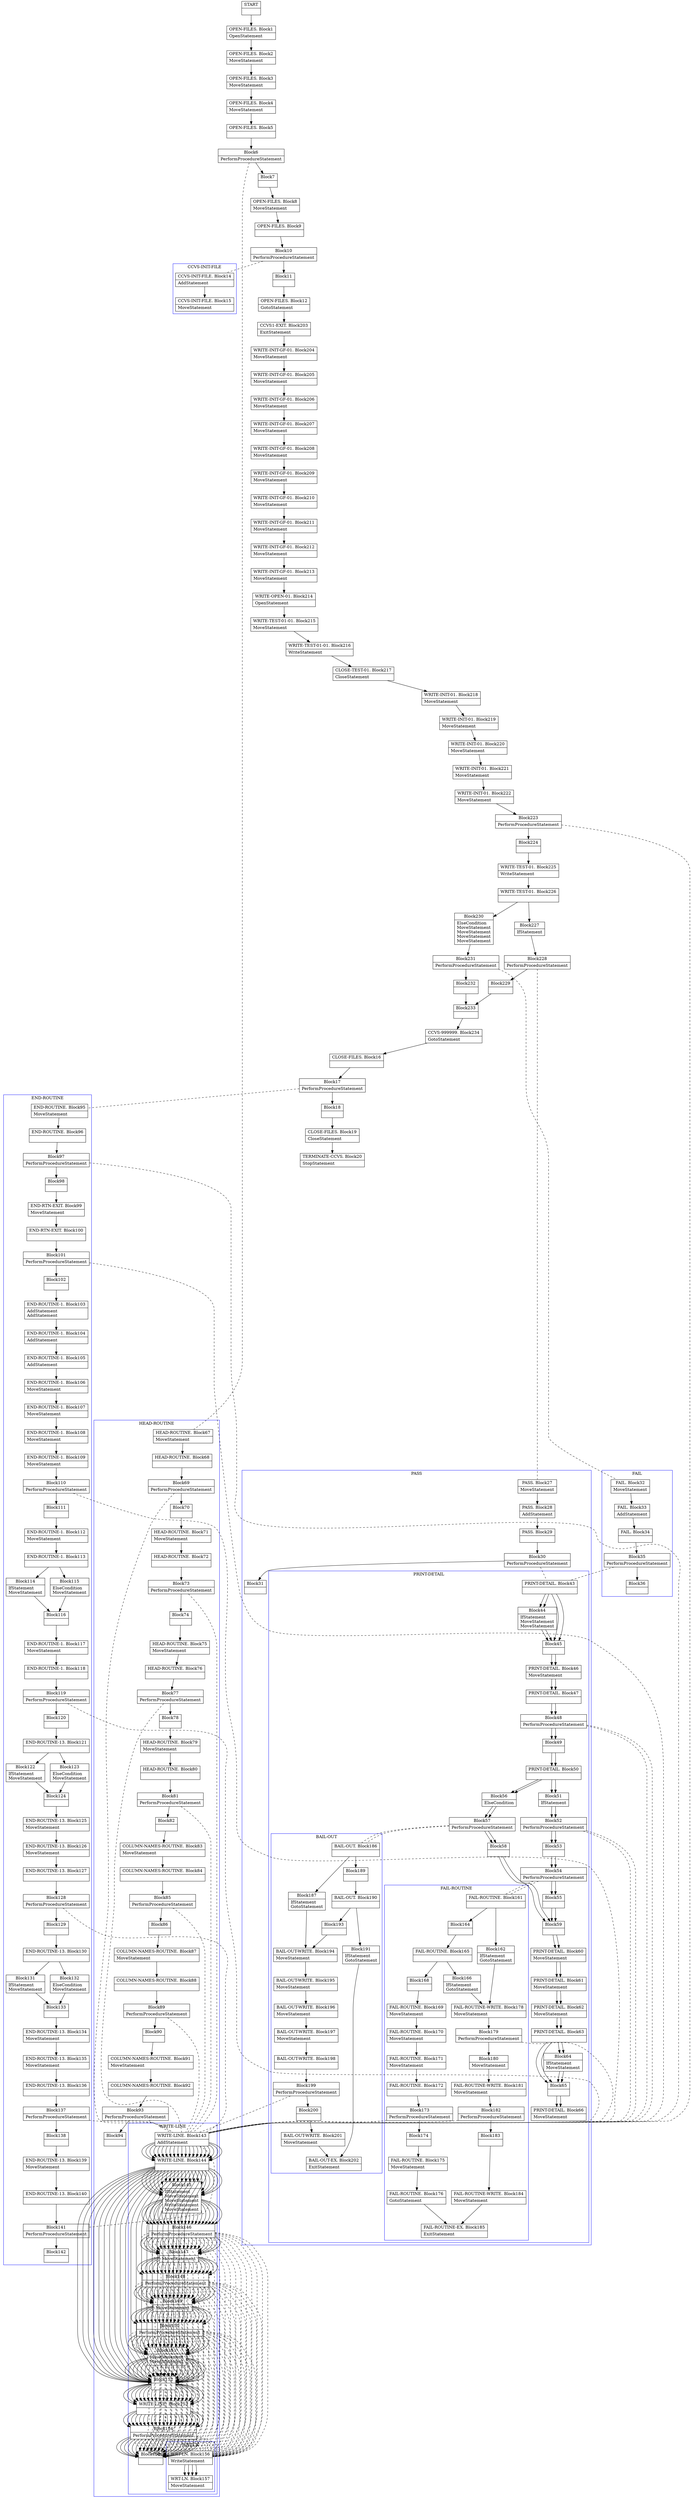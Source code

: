 digraph Cfg {
compound=true;
node [
shape = "record"
]

edge [
arrowtail = "empty"
]
Block0 [
label = "{START|}"
]
Block1 [
label = "{OPEN-FILES. Block1|OpenStatement\l}"
]
Block2 [
label = "{OPEN-FILES. Block2|MoveStatement\l}"
]
Block3 [
label = "{OPEN-FILES. Block3|MoveStatement\l}"
]
Block4 [
label = "{OPEN-FILES. Block4|MoveStatement\l}"
]
Block5 [
label = "{OPEN-FILES. Block5|}"
]
Block6 [
label = "{Block6|PerformProcedureStatement\l}"
]
subgraph cluster_1{
color = blue;
label = "HEAD-ROUTINE";
Block67 [
label = "{HEAD-ROUTINE. Block67|MoveStatement\l}"
]
Block68 [
label = "{HEAD-ROUTINE. Block68|}"
]
Block69 [
label = "{Block69|PerformProcedureStatement\l}"
]
subgraph cluster_12{
color = blue;
label = "WRITE-LINE";
Block143 [
label = "{WRITE-LINE. Block143|AddStatement\l}"
]
Block144 [
label = "{WRITE-LINE. Block144|}"
]
Block145 [
label = "{Block145|IfStatement\lMoveStatement\lMoveStatement\lWriteStatement\lMoveStatement\l}"
]
Block146 [
label = "{Block146|PerformProcedureStatement\l}"
]
subgraph cluster_26{
color = blue;
label = "WRT-LN";
Block156 [
label = "{WRT-LN. Block156|WriteStatement\l}"
]
Block157 [
label = "{WRT-LN. Block157|MoveStatement\l}"
]
Block156 -> Block157

}
Block146 -> Block156 [style=dashed, arrowhead=none]

Block147 [
label = "{Block147|MoveStatement\l}"
]
Block148 [
label = "{Block148|PerformProcedureStatement\l}"
]
subgraph cluster_27{
color = blue;
label = "WRT-LN";
Block156 [
label = "{WRT-LN. Block156|WriteStatement\l}"
]
Block157 [
label = "{WRT-LN. Block157|MoveStatement\l}"
]
Block156 -> Block157

}
Block148 -> Block156 [style=dashed, arrowhead=none]

Block149 [
label = "{Block149|MoveStatement\l}"
]
Block150 [
label = "{Block150|PerformProcedureStatement\l}"
]
subgraph cluster_28{
color = blue;
label = "WRT-LN";
Block156 [
label = "{WRT-LN. Block156|WriteStatement\l}"
]
Block157 [
label = "{WRT-LN. Block157|MoveStatement\l}"
]
Block156 -> Block157

}
Block150 -> Block156 [style=dashed, arrowhead=none]

Block151 [
label = "{Block151|MoveStatement\lMoveStatement\l}"
]
Block152 [
label = "{Block152|}"
]
Block153 [
label = "{WRITE-LINE. Block153|}"
]
Block154 [
label = "{Block154|PerformProcedureStatement\l}"
]
subgraph cluster_29{
color = blue;
label = "WRT-LN";
Block156 [
label = "{WRT-LN. Block156|WriteStatement\l}"
]
Block157 [
label = "{WRT-LN. Block157|MoveStatement\l}"
]
Block156 -> Block157

}
Block154 -> Block156 [style=dashed, arrowhead=none]

Block155 [
label = "{Block155|}"
]
Block143 -> Block144
Block144 -> Block145
Block144 -> Block152
Block145 -> Block146
Block146 -> Block147
Block147 -> Block148
Block148 -> Block149
Block149 -> Block150
Block150 -> Block151
Block151 -> Block152
Block152 -> Block153
Block153 -> Block154
Block154 -> Block155

}
Block69 -> Block143 [style=dashed, arrowhead=none]

Block70 [
label = "{Block70|}"
]
Block71 [
label = "{HEAD-ROUTINE. Block71|MoveStatement\l}"
]
Block72 [
label = "{HEAD-ROUTINE. Block72|}"
]
Block73 [
label = "{Block73|PerformProcedureStatement\l}"
]
subgraph cluster_13{
color = blue;
label = "WRITE-LINE";
Block143 [
label = "{WRITE-LINE. Block143|AddStatement\l}"
]
Block144 [
label = "{WRITE-LINE. Block144|}"
]
Block145 [
label = "{Block145|IfStatement\lMoveStatement\lMoveStatement\lWriteStatement\lMoveStatement\l}"
]
Block146 [
label = "{Block146|PerformProcedureStatement\l}"
]
Block146 -> Block156 [style=dashed, arrowhead=none]

Block147 [
label = "{Block147|MoveStatement\l}"
]
Block148 [
label = "{Block148|PerformProcedureStatement\l}"
]
Block148 -> Block156 [style=dashed, arrowhead=none]

Block149 [
label = "{Block149|MoveStatement\l}"
]
Block150 [
label = "{Block150|PerformProcedureStatement\l}"
]
Block150 -> Block156 [style=dashed, arrowhead=none]

Block151 [
label = "{Block151|MoveStatement\lMoveStatement\l}"
]
Block152 [
label = "{Block152|}"
]
Block153 [
label = "{WRITE-LINE. Block153|}"
]
Block154 [
label = "{Block154|PerformProcedureStatement\l}"
]
Block154 -> Block156 [style=dashed, arrowhead=none]

Block155 [
label = "{Block155|}"
]
Block143 -> Block144
Block144 -> Block145
Block144 -> Block152
Block145 -> Block146
Block146 -> Block147
Block147 -> Block148
Block148 -> Block149
Block149 -> Block150
Block150 -> Block151
Block151 -> Block152
Block152 -> Block153
Block153 -> Block154
Block154 -> Block155

}
Block73 -> Block143 [style=dashed, arrowhead=none]

Block74 [
label = "{Block74|}"
]
Block75 [
label = "{HEAD-ROUTINE. Block75|MoveStatement\l}"
]
Block76 [
label = "{HEAD-ROUTINE. Block76|}"
]
Block77 [
label = "{Block77|PerformProcedureStatement\l}"
]
subgraph cluster_14{
color = blue;
label = "WRITE-LINE";
Block143 [
label = "{WRITE-LINE. Block143|AddStatement\l}"
]
Block144 [
label = "{WRITE-LINE. Block144|}"
]
Block145 [
label = "{Block145|IfStatement\lMoveStatement\lMoveStatement\lWriteStatement\lMoveStatement\l}"
]
Block146 [
label = "{Block146|PerformProcedureStatement\l}"
]
Block146 -> Block156 [style=dashed, arrowhead=none]

Block147 [
label = "{Block147|MoveStatement\l}"
]
Block148 [
label = "{Block148|PerformProcedureStatement\l}"
]
Block148 -> Block156 [style=dashed, arrowhead=none]

Block149 [
label = "{Block149|MoveStatement\l}"
]
Block150 [
label = "{Block150|PerformProcedureStatement\l}"
]
Block150 -> Block156 [style=dashed, arrowhead=none]

Block151 [
label = "{Block151|MoveStatement\lMoveStatement\l}"
]
Block152 [
label = "{Block152|}"
]
Block153 [
label = "{WRITE-LINE. Block153|}"
]
Block154 [
label = "{Block154|PerformProcedureStatement\l}"
]
Block154 -> Block156 [style=dashed, arrowhead=none]

Block155 [
label = "{Block155|}"
]
Block143 -> Block144
Block144 -> Block145
Block144 -> Block152
Block145 -> Block146
Block146 -> Block147
Block147 -> Block148
Block148 -> Block149
Block149 -> Block150
Block150 -> Block151
Block151 -> Block152
Block152 -> Block153
Block153 -> Block154
Block154 -> Block155

}
Block77 -> Block143 [style=dashed, arrowhead=none]

Block78 [
label = "{Block78|}"
]
Block79 [
label = "{HEAD-ROUTINE. Block79|MoveStatement\l}"
]
Block80 [
label = "{HEAD-ROUTINE. Block80|}"
]
Block81 [
label = "{Block81|PerformProcedureStatement\l}"
]
subgraph cluster_15{
color = blue;
label = "WRITE-LINE";
Block143 [
label = "{WRITE-LINE. Block143|AddStatement\l}"
]
Block144 [
label = "{WRITE-LINE. Block144|}"
]
Block145 [
label = "{Block145|IfStatement\lMoveStatement\lMoveStatement\lWriteStatement\lMoveStatement\l}"
]
Block146 [
label = "{Block146|PerformProcedureStatement\l}"
]
Block146 -> Block156 [style=dashed, arrowhead=none]

Block147 [
label = "{Block147|MoveStatement\l}"
]
Block148 [
label = "{Block148|PerformProcedureStatement\l}"
]
Block148 -> Block156 [style=dashed, arrowhead=none]

Block149 [
label = "{Block149|MoveStatement\l}"
]
Block150 [
label = "{Block150|PerformProcedureStatement\l}"
]
Block150 -> Block156 [style=dashed, arrowhead=none]

Block151 [
label = "{Block151|MoveStatement\lMoveStatement\l}"
]
Block152 [
label = "{Block152|}"
]
Block153 [
label = "{WRITE-LINE. Block153|}"
]
Block154 [
label = "{Block154|PerformProcedureStatement\l}"
]
Block154 -> Block156 [style=dashed, arrowhead=none]

Block155 [
label = "{Block155|}"
]
Block143 -> Block144
Block144 -> Block145
Block144 -> Block152
Block145 -> Block146
Block146 -> Block147
Block147 -> Block148
Block148 -> Block149
Block149 -> Block150
Block150 -> Block151
Block151 -> Block152
Block152 -> Block153
Block153 -> Block154
Block154 -> Block155

}
Block81 -> Block143 [style=dashed, arrowhead=none]

Block82 [
label = "{Block82|}"
]
Block83 [
label = "{COLUMN-NAMES-ROUTINE. Block83|MoveStatement\l}"
]
Block84 [
label = "{COLUMN-NAMES-ROUTINE. Block84|}"
]
Block85 [
label = "{Block85|PerformProcedureStatement\l}"
]
subgraph cluster_16{
color = blue;
label = "WRITE-LINE";
Block143 [
label = "{WRITE-LINE. Block143|AddStatement\l}"
]
Block144 [
label = "{WRITE-LINE. Block144|}"
]
Block145 [
label = "{Block145|IfStatement\lMoveStatement\lMoveStatement\lWriteStatement\lMoveStatement\l}"
]
Block146 [
label = "{Block146|PerformProcedureStatement\l}"
]
Block146 -> Block156 [style=dashed, arrowhead=none]

Block147 [
label = "{Block147|MoveStatement\l}"
]
Block148 [
label = "{Block148|PerformProcedureStatement\l}"
]
Block148 -> Block156 [style=dashed, arrowhead=none]

Block149 [
label = "{Block149|MoveStatement\l}"
]
Block150 [
label = "{Block150|PerformProcedureStatement\l}"
]
Block150 -> Block156 [style=dashed, arrowhead=none]

Block151 [
label = "{Block151|MoveStatement\lMoveStatement\l}"
]
Block152 [
label = "{Block152|}"
]
Block153 [
label = "{WRITE-LINE. Block153|}"
]
Block154 [
label = "{Block154|PerformProcedureStatement\l}"
]
Block154 -> Block156 [style=dashed, arrowhead=none]

Block155 [
label = "{Block155|}"
]
Block143 -> Block144
Block144 -> Block145
Block144 -> Block152
Block145 -> Block146
Block146 -> Block147
Block147 -> Block148
Block148 -> Block149
Block149 -> Block150
Block150 -> Block151
Block151 -> Block152
Block152 -> Block153
Block153 -> Block154
Block154 -> Block155

}
Block85 -> Block143 [style=dashed, arrowhead=none]

Block86 [
label = "{Block86|}"
]
Block87 [
label = "{COLUMN-NAMES-ROUTINE. Block87|MoveStatement\l}"
]
Block88 [
label = "{COLUMN-NAMES-ROUTINE. Block88|}"
]
Block89 [
label = "{Block89|PerformProcedureStatement\l}"
]
subgraph cluster_17{
color = blue;
label = "WRITE-LINE";
Block143 [
label = "{WRITE-LINE. Block143|AddStatement\l}"
]
Block144 [
label = "{WRITE-LINE. Block144|}"
]
Block145 [
label = "{Block145|IfStatement\lMoveStatement\lMoveStatement\lWriteStatement\lMoveStatement\l}"
]
Block146 [
label = "{Block146|PerformProcedureStatement\l}"
]
Block146 -> Block156 [style=dashed, arrowhead=none]

Block147 [
label = "{Block147|MoveStatement\l}"
]
Block148 [
label = "{Block148|PerformProcedureStatement\l}"
]
Block148 -> Block156 [style=dashed, arrowhead=none]

Block149 [
label = "{Block149|MoveStatement\l}"
]
Block150 [
label = "{Block150|PerformProcedureStatement\l}"
]
Block150 -> Block156 [style=dashed, arrowhead=none]

Block151 [
label = "{Block151|MoveStatement\lMoveStatement\l}"
]
Block152 [
label = "{Block152|}"
]
Block153 [
label = "{WRITE-LINE. Block153|}"
]
Block154 [
label = "{Block154|PerformProcedureStatement\l}"
]
Block154 -> Block156 [style=dashed, arrowhead=none]

Block155 [
label = "{Block155|}"
]
Block143 -> Block144
Block144 -> Block145
Block144 -> Block152
Block145 -> Block146
Block146 -> Block147
Block147 -> Block148
Block148 -> Block149
Block149 -> Block150
Block150 -> Block151
Block151 -> Block152
Block152 -> Block153
Block153 -> Block154
Block154 -> Block155

}
Block89 -> Block143 [style=dashed, arrowhead=none]

Block90 [
label = "{Block90|}"
]
Block91 [
label = "{COLUMN-NAMES-ROUTINE. Block91|MoveStatement\l}"
]
Block92 [
label = "{COLUMN-NAMES-ROUTINE. Block92|}"
]
Block93 [
label = "{Block93|PerformProcedureStatement\l}"
]
subgraph cluster_18{
color = blue;
label = "WRITE-LINE";
Block143 [
label = "{WRITE-LINE. Block143|AddStatement\l}"
]
Block144 [
label = "{WRITE-LINE. Block144|}"
]
Block145 [
label = "{Block145|IfStatement\lMoveStatement\lMoveStatement\lWriteStatement\lMoveStatement\l}"
]
Block146 [
label = "{Block146|PerformProcedureStatement\l}"
]
Block146 -> Block156 [style=dashed, arrowhead=none]

Block147 [
label = "{Block147|MoveStatement\l}"
]
Block148 [
label = "{Block148|PerformProcedureStatement\l}"
]
Block148 -> Block156 [style=dashed, arrowhead=none]

Block149 [
label = "{Block149|MoveStatement\l}"
]
Block150 [
label = "{Block150|PerformProcedureStatement\l}"
]
Block150 -> Block156 [style=dashed, arrowhead=none]

Block151 [
label = "{Block151|MoveStatement\lMoveStatement\l}"
]
Block152 [
label = "{Block152|}"
]
Block153 [
label = "{WRITE-LINE. Block153|}"
]
Block154 [
label = "{Block154|PerformProcedureStatement\l}"
]
Block154 -> Block156 [style=dashed, arrowhead=none]

Block155 [
label = "{Block155|}"
]
Block143 -> Block144
Block144 -> Block145
Block144 -> Block152
Block145 -> Block146
Block146 -> Block147
Block147 -> Block148
Block148 -> Block149
Block149 -> Block150
Block150 -> Block151
Block151 -> Block152
Block152 -> Block153
Block153 -> Block154
Block154 -> Block155

}
Block93 -> Block143 [style=dashed, arrowhead=none]

Block94 [
label = "{Block94|}"
]
Block67 -> Block68
Block68 -> Block69
Block69 -> Block70
Block70 -> Block71
Block71 -> Block72
Block72 -> Block73
Block73 -> Block74
Block74 -> Block75
Block75 -> Block76
Block76 -> Block77
Block77 -> Block78
Block78 -> Block79
Block79 -> Block80
Block80 -> Block81
Block81 -> Block82
Block82 -> Block83
Block83 -> Block84
Block84 -> Block85
Block85 -> Block86
Block86 -> Block87
Block87 -> Block88
Block88 -> Block89
Block89 -> Block90
Block90 -> Block91
Block91 -> Block92
Block92 -> Block93
Block93 -> Block94

}
Block6 -> Block67 [style=dashed, arrowhead=none]

Block7 [
label = "{Block7|}"
]
Block8 [
label = "{OPEN-FILES. Block8|MoveStatement\l}"
]
Block9 [
label = "{OPEN-FILES. Block9|}"
]
Block10 [
label = "{Block10|PerformProcedureStatement\l}"
]
subgraph cluster_2{
color = blue;
label = "CCVS-INIT-FILE";
Block14 [
label = "{CCVS-INIT-FILE. Block14|AddStatement\l}"
]
Block15 [
label = "{CCVS-INIT-FILE. Block15|MoveStatement\l}"
]
Block14 -> Block15

}
Block10 -> Block14 [style=dashed, arrowhead=none]

Block11 [
label = "{Block11|}"
]
Block12 [
label = "{OPEN-FILES. Block12|GotoStatement\l}"
]
Block203 [
label = "{CCVS1-EXIT. Block203|ExitStatement\l}"
]
Block204 [
label = "{WRITE-INIT-GF-01. Block204|MoveStatement\l}"
]
Block205 [
label = "{WRITE-INIT-GF-01. Block205|MoveStatement\l}"
]
Block206 [
label = "{WRITE-INIT-GF-01. Block206|MoveStatement\l}"
]
Block207 [
label = "{WRITE-INIT-GF-01. Block207|MoveStatement\l}"
]
Block208 [
label = "{WRITE-INIT-GF-01. Block208|MoveStatement\l}"
]
Block209 [
label = "{WRITE-INIT-GF-01. Block209|MoveStatement\l}"
]
Block210 [
label = "{WRITE-INIT-GF-01. Block210|MoveStatement\l}"
]
Block211 [
label = "{WRITE-INIT-GF-01. Block211|MoveStatement\l}"
]
Block212 [
label = "{WRITE-INIT-GF-01. Block212|MoveStatement\l}"
]
Block213 [
label = "{WRITE-INIT-GF-01. Block213|MoveStatement\l}"
]
Block214 [
label = "{WRITE-OPEN-01. Block214|OpenStatement\l}"
]
Block215 [
label = "{WRITE-TEST-01-01. Block215|MoveStatement\l}"
]
Block216 [
label = "{WRITE-TEST-01-01. Block216|WriteStatement\l}"
]
Block217 [
label = "{CLOSE-TEST-01. Block217|CloseStatement\l}"
]
Block218 [
label = "{WRITE-INIT-01. Block218|MoveStatement\l}"
]
Block219 [
label = "{WRITE-INIT-01. Block219|MoveStatement\l}"
]
Block220 [
label = "{WRITE-INIT-01. Block220|MoveStatement\l}"
]
Block221 [
label = "{WRITE-INIT-01. Block221|MoveStatement\l}"
]
Block222 [
label = "{WRITE-INIT-01. Block222|MoveStatement\l}"
]
Block223 [
label = "{Block223|PerformProcedureStatement\l}"
]
subgraph cluster_35{
color = blue;
label = "WRITE-LINE";
Block143 [
label = "{WRITE-LINE. Block143|AddStatement\l}"
]
Block144 [
label = "{WRITE-LINE. Block144|}"
]
Block145 [
label = "{Block145|IfStatement\lMoveStatement\lMoveStatement\lWriteStatement\lMoveStatement\l}"
]
Block146 [
label = "{Block146|PerformProcedureStatement\l}"
]
Block146 -> Block156 [style=dashed, arrowhead=none]

Block147 [
label = "{Block147|MoveStatement\l}"
]
Block148 [
label = "{Block148|PerformProcedureStatement\l}"
]
Block148 -> Block156 [style=dashed, arrowhead=none]

Block149 [
label = "{Block149|MoveStatement\l}"
]
Block150 [
label = "{Block150|PerformProcedureStatement\l}"
]
Block150 -> Block156 [style=dashed, arrowhead=none]

Block151 [
label = "{Block151|MoveStatement\lMoveStatement\l}"
]
Block152 [
label = "{Block152|}"
]
Block153 [
label = "{WRITE-LINE. Block153|}"
]
Block154 [
label = "{Block154|PerformProcedureStatement\l}"
]
Block154 -> Block156 [style=dashed, arrowhead=none]

Block155 [
label = "{Block155|}"
]
Block143 -> Block144
Block144 -> Block145
Block144 -> Block152
Block145 -> Block146
Block146 -> Block147
Block147 -> Block148
Block148 -> Block149
Block149 -> Block150
Block150 -> Block151
Block151 -> Block152
Block152 -> Block153
Block153 -> Block154
Block154 -> Block155

}
Block223 -> Block143 [style=dashed, arrowhead=none]

Block224 [
label = "{Block224|}"
]
Block225 [
label = "{WRITE-TEST-01. Block225|WriteStatement\l}"
]
Block226 [
label = "{WRITE-TEST-01. Block226|}"
]
Block227 [
label = "{Block227|IfStatement\l}"
]
Block228 [
label = "{Block228|PerformProcedureStatement\l}"
]
subgraph cluster_36{
color = blue;
label = "PASS";
Block27 [
label = "{PASS. Block27|MoveStatement\l}"
]
Block28 [
label = "{PASS. Block28|AddStatement\l}"
]
Block29 [
label = "{PASS. Block29|}"
]
Block30 [
label = "{Block30|PerformProcedureStatement\l}"
]
subgraph cluster_5{
color = blue;
label = "PRINT-DETAIL";
Block43 [
label = "{PRINT-DETAIL. Block43|}"
]
Block44 [
label = "{Block44|IfStatement\lMoveStatement\lMoveStatement\l}"
]
Block45 [
label = "{Block45|}"
]
Block46 [
label = "{PRINT-DETAIL. Block46|MoveStatement\l}"
]
Block47 [
label = "{PRINT-DETAIL. Block47|}"
]
Block48 [
label = "{Block48|PerformProcedureStatement\l}"
]
subgraph cluster_8{
color = blue;
label = "WRITE-LINE";
Block143 [
label = "{WRITE-LINE. Block143|AddStatement\l}"
]
Block144 [
label = "{WRITE-LINE. Block144|}"
]
Block145 [
label = "{Block145|IfStatement\lMoveStatement\lMoveStatement\lWriteStatement\lMoveStatement\l}"
]
Block146 [
label = "{Block146|PerformProcedureStatement\l}"
]
Block146 -> Block156 [style=dashed, arrowhead=none]

Block147 [
label = "{Block147|MoveStatement\l}"
]
Block148 [
label = "{Block148|PerformProcedureStatement\l}"
]
Block148 -> Block156 [style=dashed, arrowhead=none]

Block149 [
label = "{Block149|MoveStatement\l}"
]
Block150 [
label = "{Block150|PerformProcedureStatement\l}"
]
Block150 -> Block156 [style=dashed, arrowhead=none]

Block151 [
label = "{Block151|MoveStatement\lMoveStatement\l}"
]
Block152 [
label = "{Block152|}"
]
Block153 [
label = "{WRITE-LINE. Block153|}"
]
Block154 [
label = "{Block154|PerformProcedureStatement\l}"
]
Block154 -> Block156 [style=dashed, arrowhead=none]

Block155 [
label = "{Block155|}"
]
Block143 -> Block144
Block144 -> Block145
Block144 -> Block152
Block145 -> Block146
Block146 -> Block147
Block147 -> Block148
Block148 -> Block149
Block149 -> Block150
Block150 -> Block151
Block151 -> Block152
Block152 -> Block153
Block153 -> Block154
Block154 -> Block155

}
Block48 -> Block143 [style=dashed, arrowhead=none]

Block49 [
label = "{Block49|}"
]
Block50 [
label = "{PRINT-DETAIL. Block50|}"
]
Block51 [
label = "{Block51|IfStatement\l}"
]
Block52 [
label = "{Block52|PerformProcedureStatement\l}"
]
subgraph cluster_9{
color = blue;
label = "WRITE-LINE";
Block143 [
label = "{WRITE-LINE. Block143|AddStatement\l}"
]
Block144 [
label = "{WRITE-LINE. Block144|}"
]
Block145 [
label = "{Block145|IfStatement\lMoveStatement\lMoveStatement\lWriteStatement\lMoveStatement\l}"
]
Block146 [
label = "{Block146|PerformProcedureStatement\l}"
]
Block146 -> Block156 [style=dashed, arrowhead=none]

Block147 [
label = "{Block147|MoveStatement\l}"
]
Block148 [
label = "{Block148|PerformProcedureStatement\l}"
]
Block148 -> Block156 [style=dashed, arrowhead=none]

Block149 [
label = "{Block149|MoveStatement\l}"
]
Block150 [
label = "{Block150|PerformProcedureStatement\l}"
]
Block150 -> Block156 [style=dashed, arrowhead=none]

Block151 [
label = "{Block151|MoveStatement\lMoveStatement\l}"
]
Block152 [
label = "{Block152|}"
]
Block153 [
label = "{WRITE-LINE. Block153|}"
]
Block154 [
label = "{Block154|PerformProcedureStatement\l}"
]
Block154 -> Block156 [style=dashed, arrowhead=none]

Block155 [
label = "{Block155|}"
]
Block143 -> Block144
Block144 -> Block145
Block144 -> Block152
Block145 -> Block146
Block146 -> Block147
Block147 -> Block148
Block148 -> Block149
Block149 -> Block150
Block150 -> Block151
Block151 -> Block152
Block152 -> Block153
Block153 -> Block154
Block154 -> Block155

}
Block52 -> Block143 [style=dashed, arrowhead=none]

Block53 [
label = "{Block53|}"
]
Block54 [
label = "{Block54|PerformProcedureStatement\l}"
]
subgraph cluster_10{
color = blue;
label = "FAIL-ROUTINE";
Block161 [
label = "{FAIL-ROUTINE. Block161|}"
]
Block162 [
label = "{Block162|IfStatement\lGotoStatement\l}"
]
Block178 [
label = "{FAIL-ROUTINE-WRITE. Block178|MoveStatement\l}"
]
Block179 [
label = "{Block179|PerformProcedureStatement\l}"
]
subgraph cluster_32{
color = blue;
label = "WRITE-LINE";
Block143 [
label = "{WRITE-LINE. Block143|AddStatement\l}"
]
Block144 [
label = "{WRITE-LINE. Block144|}"
]
Block145 [
label = "{Block145|IfStatement\lMoveStatement\lMoveStatement\lWriteStatement\lMoveStatement\l}"
]
Block146 [
label = "{Block146|PerformProcedureStatement\l}"
]
Block146 -> Block156 [style=dashed, arrowhead=none]

Block147 [
label = "{Block147|MoveStatement\l}"
]
Block148 [
label = "{Block148|PerformProcedureStatement\l}"
]
Block148 -> Block156 [style=dashed, arrowhead=none]

Block149 [
label = "{Block149|MoveStatement\l}"
]
Block150 [
label = "{Block150|PerformProcedureStatement\l}"
]
Block150 -> Block156 [style=dashed, arrowhead=none]

Block151 [
label = "{Block151|MoveStatement\lMoveStatement\l}"
]
Block152 [
label = "{Block152|}"
]
Block153 [
label = "{WRITE-LINE. Block153|}"
]
Block154 [
label = "{Block154|PerformProcedureStatement\l}"
]
Block154 -> Block156 [style=dashed, arrowhead=none]

Block155 [
label = "{Block155|}"
]
Block143 -> Block144
Block144 -> Block145
Block144 -> Block152
Block145 -> Block146
Block146 -> Block147
Block147 -> Block148
Block148 -> Block149
Block149 -> Block150
Block150 -> Block151
Block151 -> Block152
Block152 -> Block153
Block153 -> Block154
Block154 -> Block155

}
Block179 -> Block143 [style=dashed, arrowhead=none]

Block180 [
label = "{Block180|MoveStatement\l}"
]
Block181 [
label = "{FAIL-ROUTINE-WRITE. Block181|MoveStatement\l}"
]
Block182 [
label = "{Block182|PerformProcedureStatement\l}"
]
subgraph cluster_33{
color = blue;
label = "WRITE-LINE";
Block143 [
label = "{WRITE-LINE. Block143|AddStatement\l}"
]
Block144 [
label = "{WRITE-LINE. Block144|}"
]
Block145 [
label = "{Block145|IfStatement\lMoveStatement\lMoveStatement\lWriteStatement\lMoveStatement\l}"
]
Block146 [
label = "{Block146|PerformProcedureStatement\l}"
]
Block146 -> Block156 [style=dashed, arrowhead=none]

Block147 [
label = "{Block147|MoveStatement\l}"
]
Block148 [
label = "{Block148|PerformProcedureStatement\l}"
]
Block148 -> Block156 [style=dashed, arrowhead=none]

Block149 [
label = "{Block149|MoveStatement\l}"
]
Block150 [
label = "{Block150|PerformProcedureStatement\l}"
]
Block150 -> Block156 [style=dashed, arrowhead=none]

Block151 [
label = "{Block151|MoveStatement\lMoveStatement\l}"
]
Block152 [
label = "{Block152|}"
]
Block153 [
label = "{WRITE-LINE. Block153|}"
]
Block154 [
label = "{Block154|PerformProcedureStatement\l}"
]
Block154 -> Block156 [style=dashed, arrowhead=none]

Block155 [
label = "{Block155|}"
]
Block143 -> Block144
Block144 -> Block145
Block144 -> Block152
Block145 -> Block146
Block146 -> Block147
Block147 -> Block148
Block148 -> Block149
Block149 -> Block150
Block150 -> Block151
Block151 -> Block152
Block152 -> Block153
Block153 -> Block154
Block154 -> Block155

}
Block182 -> Block143 [style=dashed, arrowhead=none]

Block183 [
label = "{Block183|}"
]
Block184 [
label = "{FAIL-ROUTINE-WRITE. Block184|MoveStatement\l}"
]
Block185 [
label = "{FAIL-ROUTINE-EX. Block185|ExitStatement\l}"
]
Block164 [
label = "{Block164|}"
]
Block165 [
label = "{FAIL-ROUTINE. Block165|}"
]
Block166 [
label = "{Block166|IfStatement\lGotoStatement\l}"
]
Block168 [
label = "{Block168|}"
]
Block169 [
label = "{FAIL-ROUTINE. Block169|MoveStatement\l}"
]
Block170 [
label = "{FAIL-ROUTINE. Block170|MoveStatement\l}"
]
Block171 [
label = "{FAIL-ROUTINE. Block171|MoveStatement\l}"
]
Block172 [
label = "{FAIL-ROUTINE. Block172|}"
]
Block173 [
label = "{Block173|PerformProcedureStatement\l}"
]
subgraph cluster_31{
color = blue;
label = "WRITE-LINE";
Block143 [
label = "{WRITE-LINE. Block143|AddStatement\l}"
]
Block144 [
label = "{WRITE-LINE. Block144|}"
]
Block145 [
label = "{Block145|IfStatement\lMoveStatement\lMoveStatement\lWriteStatement\lMoveStatement\l}"
]
Block146 [
label = "{Block146|PerformProcedureStatement\l}"
]
Block146 -> Block156 [style=dashed, arrowhead=none]

Block147 [
label = "{Block147|MoveStatement\l}"
]
Block148 [
label = "{Block148|PerformProcedureStatement\l}"
]
Block148 -> Block156 [style=dashed, arrowhead=none]

Block149 [
label = "{Block149|MoveStatement\l}"
]
Block150 [
label = "{Block150|PerformProcedureStatement\l}"
]
Block150 -> Block156 [style=dashed, arrowhead=none]

Block151 [
label = "{Block151|MoveStatement\lMoveStatement\l}"
]
Block152 [
label = "{Block152|}"
]
Block153 [
label = "{WRITE-LINE. Block153|}"
]
Block154 [
label = "{Block154|PerformProcedureStatement\l}"
]
Block154 -> Block156 [style=dashed, arrowhead=none]

Block155 [
label = "{Block155|}"
]
Block143 -> Block144
Block144 -> Block145
Block144 -> Block152
Block145 -> Block146
Block146 -> Block147
Block147 -> Block148
Block148 -> Block149
Block149 -> Block150
Block150 -> Block151
Block151 -> Block152
Block152 -> Block153
Block153 -> Block154
Block154 -> Block155

}
Block173 -> Block143 [style=dashed, arrowhead=none]

Block174 [
label = "{Block174|}"
]
Block175 [
label = "{FAIL-ROUTINE. Block175|MoveStatement\l}"
]
Block176 [
label = "{FAIL-ROUTINE. Block176|GotoStatement\l}"
]
Block161 -> Block162
Block161 -> Block164
Block162 -> Block178
Block178 -> Block179
Block179 -> Block180
Block180 -> Block181
Block181 -> Block182
Block182 -> Block183
Block183 -> Block184
Block184 -> Block185
Block164 -> Block165
Block165 -> Block166
Block165 -> Block168
Block166 -> Block178
Block168 -> Block169
Block169 -> Block170
Block170 -> Block171
Block171 -> Block172
Block172 -> Block173
Block173 -> Block174
Block174 -> Block175
Block175 -> Block176
Block176 -> Block185

}
Block54 -> Block161 [style=dashed, arrowhead=none]

Block55 [
label = "{Block55|}"
]
Block59 [
label = "{Block59|}"
]
Block60 [
label = "{PRINT-DETAIL. Block60|MoveStatement\l}"
]
Block61 [
label = "{PRINT-DETAIL. Block61|MoveStatement\l}"
]
Block62 [
label = "{PRINT-DETAIL. Block62|MoveStatement\l}"
]
Block63 [
label = "{PRINT-DETAIL. Block63|}"
]
Block64 [
label = "{Block64|IfStatement\lMoveStatement\l}"
]
Block65 [
label = "{Block65|}"
]
Block66 [
label = "{PRINT-DETAIL. Block66|MoveStatement\l}"
]
Block56 [
label = "{Block56|ElseCondition\l}"
]
Block57 [
label = "{Block57|PerformProcedureStatement\l}"
]
subgraph cluster_11{
color = blue;
label = "BAIL-OUT";
Block186 [
label = "{BAIL-OUT. Block186|}"
]
Block187 [
label = "{Block187|IfStatement\lGotoStatement\l}"
]
Block194 [
label = "{BAIL-OUT-WRITE. Block194|MoveStatement\l}"
]
Block195 [
label = "{BAIL-OUT-WRITE. Block195|MoveStatement\l}"
]
Block196 [
label = "{BAIL-OUT-WRITE. Block196|MoveStatement\l}"
]
Block197 [
label = "{BAIL-OUT-WRITE. Block197|MoveStatement\l}"
]
Block198 [
label = "{BAIL-OUT-WRITE. Block198|}"
]
Block199 [
label = "{Block199|PerformProcedureStatement\l}"
]
subgraph cluster_34{
color = blue;
label = "WRITE-LINE";
Block143 [
label = "{WRITE-LINE. Block143|AddStatement\l}"
]
Block144 [
label = "{WRITE-LINE. Block144|}"
]
Block145 [
label = "{Block145|IfStatement\lMoveStatement\lMoveStatement\lWriteStatement\lMoveStatement\l}"
]
Block146 [
label = "{Block146|PerformProcedureStatement\l}"
]
Block146 -> Block156 [style=dashed, arrowhead=none]

Block147 [
label = "{Block147|MoveStatement\l}"
]
Block148 [
label = "{Block148|PerformProcedureStatement\l}"
]
Block148 -> Block156 [style=dashed, arrowhead=none]

Block149 [
label = "{Block149|MoveStatement\l}"
]
Block150 [
label = "{Block150|PerformProcedureStatement\l}"
]
Block150 -> Block156 [style=dashed, arrowhead=none]

Block151 [
label = "{Block151|MoveStatement\lMoveStatement\l}"
]
Block152 [
label = "{Block152|}"
]
Block153 [
label = "{WRITE-LINE. Block153|}"
]
Block154 [
label = "{Block154|PerformProcedureStatement\l}"
]
Block154 -> Block156 [style=dashed, arrowhead=none]

Block155 [
label = "{Block155|}"
]
Block143 -> Block144
Block144 -> Block145
Block144 -> Block152
Block145 -> Block146
Block146 -> Block147
Block147 -> Block148
Block148 -> Block149
Block149 -> Block150
Block150 -> Block151
Block151 -> Block152
Block152 -> Block153
Block153 -> Block154
Block154 -> Block155

}
Block199 -> Block143 [style=dashed, arrowhead=none]

Block200 [
label = "{Block200|}"
]
Block201 [
label = "{BAIL-OUT-WRITE. Block201|MoveStatement\l}"
]
Block202 [
label = "{BAIL-OUT-EX. Block202|ExitStatement\l}"
]
Block189 [
label = "{Block189|}"
]
Block190 [
label = "{BAIL-OUT. Block190|}"
]
Block191 [
label = "{Block191|IfStatement\lGotoStatement\l}"
]
Block193 [
label = "{Block193|}"
]
Block186 -> Block187
Block186 -> Block189
Block187 -> Block194
Block194 -> Block195
Block195 -> Block196
Block196 -> Block197
Block197 -> Block198
Block198 -> Block199
Block199 -> Block200
Block200 -> Block201
Block201 -> Block202
Block189 -> Block190
Block190 -> Block191
Block190 -> Block193
Block191 -> Block202
Block193 -> Block194

}
Block57 -> Block186 [style=dashed, arrowhead=none]

Block58 [
label = "{Block58|}"
]
Block43 -> Block44
Block43 -> Block45
Block44 -> Block45
Block45 -> Block46
Block46 -> Block47
Block47 -> Block48
Block48 -> Block49
Block49 -> Block50
Block50 -> Block51
Block50 -> Block56
Block51 -> Block52
Block52 -> Block53
Block53 -> Block54
Block54 -> Block55
Block55 -> Block59
Block59 -> Block60
Block60 -> Block61
Block61 -> Block62
Block62 -> Block63
Block63 -> Block64
Block63 -> Block65
Block64 -> Block65
Block65 -> Block66
Block56 -> Block57
Block57 -> Block58
Block58 -> Block59

}
Block30 -> Block43 [style=dashed, arrowhead=none]

Block31 [
label = "{Block31|}"
]
Block27 -> Block28
Block28 -> Block29
Block29 -> Block30
Block30 -> Block31

}
Block228 -> Block27 [style=dashed, arrowhead=none]

Block229 [
label = "{Block229|}"
]
Block233 [
label = "{Block233|}"
]
Block234 [
label = "{CCVS-999999. Block234|GotoStatement\l}"
]
Block16 [
label = "{CLOSE-FILES. Block16|}"
]
Block17 [
label = "{Block17|PerformProcedureStatement\l}"
]
subgraph cluster_3{
color = blue;
label = "END-ROUTINE";
Block95 [
label = "{END-ROUTINE. Block95|MoveStatement\l}"
]
Block96 [
label = "{END-ROUTINE. Block96|}"
]
Block97 [
label = "{Block97|PerformProcedureStatement\l}"
]
subgraph cluster_19{
color = blue;
label = "WRITE-LINE";
Block143 [
label = "{WRITE-LINE. Block143|AddStatement\l}"
]
Block144 [
label = "{WRITE-LINE. Block144|}"
]
Block145 [
label = "{Block145|IfStatement\lMoveStatement\lMoveStatement\lWriteStatement\lMoveStatement\l}"
]
Block146 [
label = "{Block146|PerformProcedureStatement\l}"
]
Block146 -> Block156 [style=dashed, arrowhead=none]

Block147 [
label = "{Block147|MoveStatement\l}"
]
Block148 [
label = "{Block148|PerformProcedureStatement\l}"
]
Block148 -> Block156 [style=dashed, arrowhead=none]

Block149 [
label = "{Block149|MoveStatement\l}"
]
Block150 [
label = "{Block150|PerformProcedureStatement\l}"
]
Block150 -> Block156 [style=dashed, arrowhead=none]

Block151 [
label = "{Block151|MoveStatement\lMoveStatement\l}"
]
Block152 [
label = "{Block152|}"
]
Block153 [
label = "{WRITE-LINE. Block153|}"
]
Block154 [
label = "{Block154|PerformProcedureStatement\l}"
]
Block154 -> Block156 [style=dashed, arrowhead=none]

Block155 [
label = "{Block155|}"
]
Block143 -> Block144
Block144 -> Block145
Block144 -> Block152
Block145 -> Block146
Block146 -> Block147
Block147 -> Block148
Block148 -> Block149
Block149 -> Block150
Block150 -> Block151
Block151 -> Block152
Block152 -> Block153
Block153 -> Block154
Block154 -> Block155

}
Block97 -> Block143 [style=dashed, arrowhead=none]

Block98 [
label = "{Block98|}"
]
Block99 [
label = "{END-RTN-EXIT. Block99|MoveStatement\l}"
]
Block100 [
label = "{END-RTN-EXIT. Block100|}"
]
Block101 [
label = "{Block101|PerformProcedureStatement\l}"
]
subgraph cluster_20{
color = blue;
label = "WRITE-LINE";
Block143 [
label = "{WRITE-LINE. Block143|AddStatement\l}"
]
Block144 [
label = "{WRITE-LINE. Block144|}"
]
Block145 [
label = "{Block145|IfStatement\lMoveStatement\lMoveStatement\lWriteStatement\lMoveStatement\l}"
]
Block146 [
label = "{Block146|PerformProcedureStatement\l}"
]
Block146 -> Block156 [style=dashed, arrowhead=none]

Block147 [
label = "{Block147|MoveStatement\l}"
]
Block148 [
label = "{Block148|PerformProcedureStatement\l}"
]
Block148 -> Block156 [style=dashed, arrowhead=none]

Block149 [
label = "{Block149|MoveStatement\l}"
]
Block150 [
label = "{Block150|PerformProcedureStatement\l}"
]
Block150 -> Block156 [style=dashed, arrowhead=none]

Block151 [
label = "{Block151|MoveStatement\lMoveStatement\l}"
]
Block152 [
label = "{Block152|}"
]
Block153 [
label = "{WRITE-LINE. Block153|}"
]
Block154 [
label = "{Block154|PerformProcedureStatement\l}"
]
Block154 -> Block156 [style=dashed, arrowhead=none]

Block155 [
label = "{Block155|}"
]
Block143 -> Block144
Block144 -> Block145
Block144 -> Block152
Block145 -> Block146
Block146 -> Block147
Block147 -> Block148
Block148 -> Block149
Block149 -> Block150
Block150 -> Block151
Block151 -> Block152
Block152 -> Block153
Block153 -> Block154
Block154 -> Block155

}
Block101 -> Block143 [style=dashed, arrowhead=none]

Block102 [
label = "{Block102|}"
]
Block103 [
label = "{END-ROUTINE-1. Block103|AddStatement\lAddStatement\l}"
]
Block104 [
label = "{END-ROUTINE-1. Block104|AddStatement\l}"
]
Block105 [
label = "{END-ROUTINE-1. Block105|AddStatement\l}"
]
Block106 [
label = "{END-ROUTINE-1. Block106|MoveStatement\l}"
]
Block107 [
label = "{END-ROUTINE-1. Block107|MoveStatement\l}"
]
Block108 [
label = "{END-ROUTINE-1. Block108|MoveStatement\l}"
]
Block109 [
label = "{END-ROUTINE-1. Block109|MoveStatement\l}"
]
Block110 [
label = "{Block110|PerformProcedureStatement\l}"
]
subgraph cluster_21{
color = blue;
label = "WRITE-LINE";
Block143 [
label = "{WRITE-LINE. Block143|AddStatement\l}"
]
Block144 [
label = "{WRITE-LINE. Block144|}"
]
Block145 [
label = "{Block145|IfStatement\lMoveStatement\lMoveStatement\lWriteStatement\lMoveStatement\l}"
]
Block146 [
label = "{Block146|PerformProcedureStatement\l}"
]
Block146 -> Block156 [style=dashed, arrowhead=none]

Block147 [
label = "{Block147|MoveStatement\l}"
]
Block148 [
label = "{Block148|PerformProcedureStatement\l}"
]
Block148 -> Block156 [style=dashed, arrowhead=none]

Block149 [
label = "{Block149|MoveStatement\l}"
]
Block150 [
label = "{Block150|PerformProcedureStatement\l}"
]
Block150 -> Block156 [style=dashed, arrowhead=none]

Block151 [
label = "{Block151|MoveStatement\lMoveStatement\l}"
]
Block152 [
label = "{Block152|}"
]
Block153 [
label = "{WRITE-LINE. Block153|}"
]
Block154 [
label = "{Block154|PerformProcedureStatement\l}"
]
Block154 -> Block156 [style=dashed, arrowhead=none]

Block155 [
label = "{Block155|}"
]
Block143 -> Block144
Block144 -> Block145
Block144 -> Block152
Block145 -> Block146
Block146 -> Block147
Block147 -> Block148
Block148 -> Block149
Block149 -> Block150
Block150 -> Block151
Block151 -> Block152
Block152 -> Block153
Block153 -> Block154
Block154 -> Block155

}
Block110 -> Block143 [style=dashed, arrowhead=none]

Block111 [
label = "{Block111|}"
]
Block112 [
label = "{END-ROUTINE-1. Block112|MoveStatement\l}"
]
Block113 [
label = "{END-ROUTINE-1. Block113|}"
]
Block114 [
label = "{Block114|IfStatement\lMoveStatement\l}"
]
Block116 [
label = "{Block116|}"
]
Block117 [
label = "{END-ROUTINE-1. Block117|MoveStatement\l}"
]
Block118 [
label = "{END-ROUTINE-1. Block118|}"
]
Block119 [
label = "{Block119|PerformProcedureStatement\l}"
]
subgraph cluster_22{
color = blue;
label = "WRITE-LINE";
Block143 [
label = "{WRITE-LINE. Block143|AddStatement\l}"
]
Block144 [
label = "{WRITE-LINE. Block144|}"
]
Block145 [
label = "{Block145|IfStatement\lMoveStatement\lMoveStatement\lWriteStatement\lMoveStatement\l}"
]
Block146 [
label = "{Block146|PerformProcedureStatement\l}"
]
Block146 -> Block156 [style=dashed, arrowhead=none]

Block147 [
label = "{Block147|MoveStatement\l}"
]
Block148 [
label = "{Block148|PerformProcedureStatement\l}"
]
Block148 -> Block156 [style=dashed, arrowhead=none]

Block149 [
label = "{Block149|MoveStatement\l}"
]
Block150 [
label = "{Block150|PerformProcedureStatement\l}"
]
Block150 -> Block156 [style=dashed, arrowhead=none]

Block151 [
label = "{Block151|MoveStatement\lMoveStatement\l}"
]
Block152 [
label = "{Block152|}"
]
Block153 [
label = "{WRITE-LINE. Block153|}"
]
Block154 [
label = "{Block154|PerformProcedureStatement\l}"
]
Block154 -> Block156 [style=dashed, arrowhead=none]

Block155 [
label = "{Block155|}"
]
Block143 -> Block144
Block144 -> Block145
Block144 -> Block152
Block145 -> Block146
Block146 -> Block147
Block147 -> Block148
Block148 -> Block149
Block149 -> Block150
Block150 -> Block151
Block151 -> Block152
Block152 -> Block153
Block153 -> Block154
Block154 -> Block155

}
Block119 -> Block143 [style=dashed, arrowhead=none]

Block120 [
label = "{Block120|}"
]
Block121 [
label = "{END-ROUTINE-13. Block121|}"
]
Block122 [
label = "{Block122|IfStatement\lMoveStatement\l}"
]
Block124 [
label = "{Block124|}"
]
Block125 [
label = "{END-ROUTINE-13. Block125|MoveStatement\l}"
]
Block126 [
label = "{END-ROUTINE-13. Block126|MoveStatement\l}"
]
Block127 [
label = "{END-ROUTINE-13. Block127|}"
]
Block128 [
label = "{Block128|PerformProcedureStatement\l}"
]
subgraph cluster_23{
color = blue;
label = "WRITE-LINE";
Block143 [
label = "{WRITE-LINE. Block143|AddStatement\l}"
]
Block144 [
label = "{WRITE-LINE. Block144|}"
]
Block145 [
label = "{Block145|IfStatement\lMoveStatement\lMoveStatement\lWriteStatement\lMoveStatement\l}"
]
Block146 [
label = "{Block146|PerformProcedureStatement\l}"
]
Block146 -> Block156 [style=dashed, arrowhead=none]

Block147 [
label = "{Block147|MoveStatement\l}"
]
Block148 [
label = "{Block148|PerformProcedureStatement\l}"
]
Block148 -> Block156 [style=dashed, arrowhead=none]

Block149 [
label = "{Block149|MoveStatement\l}"
]
Block150 [
label = "{Block150|PerformProcedureStatement\l}"
]
Block150 -> Block156 [style=dashed, arrowhead=none]

Block151 [
label = "{Block151|MoveStatement\lMoveStatement\l}"
]
Block152 [
label = "{Block152|}"
]
Block153 [
label = "{WRITE-LINE. Block153|}"
]
Block154 [
label = "{Block154|PerformProcedureStatement\l}"
]
Block154 -> Block156 [style=dashed, arrowhead=none]

Block155 [
label = "{Block155|}"
]
Block143 -> Block144
Block144 -> Block145
Block144 -> Block152
Block145 -> Block146
Block146 -> Block147
Block147 -> Block148
Block148 -> Block149
Block149 -> Block150
Block150 -> Block151
Block151 -> Block152
Block152 -> Block153
Block153 -> Block154
Block154 -> Block155

}
Block128 -> Block143 [style=dashed, arrowhead=none]

Block129 [
label = "{Block129|}"
]
Block130 [
label = "{END-ROUTINE-13. Block130|}"
]
Block131 [
label = "{Block131|IfStatement\lMoveStatement\l}"
]
Block133 [
label = "{Block133|}"
]
Block134 [
label = "{END-ROUTINE-13. Block134|MoveStatement\l}"
]
Block135 [
label = "{END-ROUTINE-13. Block135|MoveStatement\l}"
]
Block136 [
label = "{END-ROUTINE-13. Block136|}"
]
Block137 [
label = "{Block137|PerformProcedureStatement\l}"
]
subgraph cluster_24{
color = blue;
label = "WRITE-LINE";
Block143 [
label = "{WRITE-LINE. Block143|AddStatement\l}"
]
Block144 [
label = "{WRITE-LINE. Block144|}"
]
Block145 [
label = "{Block145|IfStatement\lMoveStatement\lMoveStatement\lWriteStatement\lMoveStatement\l}"
]
Block146 [
label = "{Block146|PerformProcedureStatement\l}"
]
Block146 -> Block156 [style=dashed, arrowhead=none]

Block147 [
label = "{Block147|MoveStatement\l}"
]
Block148 [
label = "{Block148|PerformProcedureStatement\l}"
]
Block148 -> Block156 [style=dashed, arrowhead=none]

Block149 [
label = "{Block149|MoveStatement\l}"
]
Block150 [
label = "{Block150|PerformProcedureStatement\l}"
]
Block150 -> Block156 [style=dashed, arrowhead=none]

Block151 [
label = "{Block151|MoveStatement\lMoveStatement\l}"
]
Block152 [
label = "{Block152|}"
]
Block153 [
label = "{WRITE-LINE. Block153|}"
]
Block154 [
label = "{Block154|PerformProcedureStatement\l}"
]
Block154 -> Block156 [style=dashed, arrowhead=none]

Block155 [
label = "{Block155|}"
]
Block143 -> Block144
Block144 -> Block145
Block144 -> Block152
Block145 -> Block146
Block146 -> Block147
Block147 -> Block148
Block148 -> Block149
Block149 -> Block150
Block150 -> Block151
Block151 -> Block152
Block152 -> Block153
Block153 -> Block154
Block154 -> Block155

}
Block137 -> Block143 [style=dashed, arrowhead=none]

Block138 [
label = "{Block138|}"
]
Block139 [
label = "{END-ROUTINE-13. Block139|MoveStatement\l}"
]
Block140 [
label = "{END-ROUTINE-13. Block140|}"
]
Block141 [
label = "{Block141|PerformProcedureStatement\l}"
]
subgraph cluster_25{
color = blue;
label = "WRITE-LINE";
Block143 [
label = "{WRITE-LINE. Block143|AddStatement\l}"
]
Block144 [
label = "{WRITE-LINE. Block144|}"
]
Block145 [
label = "{Block145|IfStatement\lMoveStatement\lMoveStatement\lWriteStatement\lMoveStatement\l}"
]
Block146 [
label = "{Block146|PerformProcedureStatement\l}"
]
Block146 -> Block156 [style=dashed, arrowhead=none]

Block147 [
label = "{Block147|MoveStatement\l}"
]
Block148 [
label = "{Block148|PerformProcedureStatement\l}"
]
Block148 -> Block156 [style=dashed, arrowhead=none]

Block149 [
label = "{Block149|MoveStatement\l}"
]
Block150 [
label = "{Block150|PerformProcedureStatement\l}"
]
Block150 -> Block156 [style=dashed, arrowhead=none]

Block151 [
label = "{Block151|MoveStatement\lMoveStatement\l}"
]
Block152 [
label = "{Block152|}"
]
Block153 [
label = "{WRITE-LINE. Block153|}"
]
Block154 [
label = "{Block154|PerformProcedureStatement\l}"
]
Block154 -> Block156 [style=dashed, arrowhead=none]

Block155 [
label = "{Block155|}"
]
Block143 -> Block144
Block144 -> Block145
Block144 -> Block152
Block145 -> Block146
Block146 -> Block147
Block147 -> Block148
Block148 -> Block149
Block149 -> Block150
Block150 -> Block151
Block151 -> Block152
Block152 -> Block153
Block153 -> Block154
Block154 -> Block155

}
Block141 -> Block143 [style=dashed, arrowhead=none]

Block142 [
label = "{Block142|}"
]
Block132 [
label = "{Block132|ElseCondition\lMoveStatement\l}"
]
Block123 [
label = "{Block123|ElseCondition\lMoveStatement\l}"
]
Block115 [
label = "{Block115|ElseCondition\lMoveStatement\l}"
]
Block95 -> Block96
Block96 -> Block97
Block97 -> Block98
Block98 -> Block99
Block99 -> Block100
Block100 -> Block101
Block101 -> Block102
Block102 -> Block103
Block103 -> Block104
Block104 -> Block105
Block105 -> Block106
Block106 -> Block107
Block107 -> Block108
Block108 -> Block109
Block109 -> Block110
Block110 -> Block111
Block111 -> Block112
Block112 -> Block113
Block113 -> Block114
Block113 -> Block115
Block114 -> Block116
Block116 -> Block117
Block117 -> Block118
Block118 -> Block119
Block119 -> Block120
Block120 -> Block121
Block121 -> Block122
Block121 -> Block123
Block122 -> Block124
Block124 -> Block125
Block125 -> Block126
Block126 -> Block127
Block127 -> Block128
Block128 -> Block129
Block129 -> Block130
Block130 -> Block131
Block130 -> Block132
Block131 -> Block133
Block133 -> Block134
Block134 -> Block135
Block135 -> Block136
Block136 -> Block137
Block137 -> Block138
Block138 -> Block139
Block139 -> Block140
Block140 -> Block141
Block141 -> Block142
Block132 -> Block133
Block123 -> Block124
Block115 -> Block116

}
Block17 -> Block95 [style=dashed, arrowhead=none]

Block18 [
label = "{Block18|}"
]
Block19 [
label = "{CLOSE-FILES. Block19|CloseStatement\l}"
]
Block20 [
label = "{TERMINATE-CCVS. Block20|StopStatement\l}"
]
Block230 [
label = "{Block230|ElseCondition\lMoveStatement\lMoveStatement\lMoveStatement\lMoveStatement\l}"
]
Block231 [
label = "{Block231|PerformProcedureStatement\l}"
]
subgraph cluster_37{
color = blue;
label = "FAIL";
Block32 [
label = "{FAIL. Block32|MoveStatement\l}"
]
Block33 [
label = "{FAIL. Block33|AddStatement\l}"
]
Block34 [
label = "{FAIL. Block34|}"
]
Block35 [
label = "{Block35|PerformProcedureStatement\l}"
]
subgraph cluster_6{
color = blue;
label = "PRINT-DETAIL";
Block43 [
label = "{PRINT-DETAIL. Block43|}"
]
Block44 [
label = "{Block44|IfStatement\lMoveStatement\lMoveStatement\l}"
]
Block45 [
label = "{Block45|}"
]
Block46 [
label = "{PRINT-DETAIL. Block46|MoveStatement\l}"
]
Block47 [
label = "{PRINT-DETAIL. Block47|}"
]
Block48 [
label = "{Block48|PerformProcedureStatement\l}"
]
Block48 -> Block143 [style=dashed, arrowhead=none]

Block49 [
label = "{Block49|}"
]
Block50 [
label = "{PRINT-DETAIL. Block50|}"
]
Block51 [
label = "{Block51|IfStatement\l}"
]
Block52 [
label = "{Block52|PerformProcedureStatement\l}"
]
Block52 -> Block143 [style=dashed, arrowhead=none]

Block53 [
label = "{Block53|}"
]
Block54 [
label = "{Block54|PerformProcedureStatement\l}"
]
Block54 -> Block161 [style=dashed, arrowhead=none]

Block55 [
label = "{Block55|}"
]
Block59 [
label = "{Block59|}"
]
Block60 [
label = "{PRINT-DETAIL. Block60|MoveStatement\l}"
]
Block61 [
label = "{PRINT-DETAIL. Block61|MoveStatement\l}"
]
Block62 [
label = "{PRINT-DETAIL. Block62|MoveStatement\l}"
]
Block63 [
label = "{PRINT-DETAIL. Block63|}"
]
Block64 [
label = "{Block64|IfStatement\lMoveStatement\l}"
]
Block65 [
label = "{Block65|}"
]
Block66 [
label = "{PRINT-DETAIL. Block66|MoveStatement\l}"
]
Block56 [
label = "{Block56|ElseCondition\l}"
]
Block57 [
label = "{Block57|PerformProcedureStatement\l}"
]
Block57 -> Block186 [style=dashed, arrowhead=none]

Block58 [
label = "{Block58|}"
]
Block43 -> Block44
Block43 -> Block45
Block44 -> Block45
Block45 -> Block46
Block46 -> Block47
Block47 -> Block48
Block48 -> Block49
Block49 -> Block50
Block50 -> Block51
Block50 -> Block56
Block51 -> Block52
Block52 -> Block53
Block53 -> Block54
Block54 -> Block55
Block55 -> Block59
Block59 -> Block60
Block60 -> Block61
Block61 -> Block62
Block62 -> Block63
Block63 -> Block64
Block63 -> Block65
Block64 -> Block65
Block65 -> Block66
Block56 -> Block57
Block57 -> Block58
Block58 -> Block59

}
Block35 -> Block43 [style=dashed, arrowhead=none]

Block36 [
label = "{Block36|}"
]
Block32 -> Block33
Block33 -> Block34
Block34 -> Block35
Block35 -> Block36

}
Block231 -> Block32 [style=dashed, arrowhead=none]

Block232 [
label = "{Block232|}"
]
Block0 -> Block1
Block1 -> Block2
Block2 -> Block3
Block3 -> Block4
Block4 -> Block5
Block5 -> Block6
Block6 -> Block7
Block7 -> Block8
Block8 -> Block9
Block9 -> Block10
Block10 -> Block11
Block11 -> Block12
Block12 -> Block203
Block203 -> Block204
Block204 -> Block205
Block205 -> Block206
Block206 -> Block207
Block207 -> Block208
Block208 -> Block209
Block209 -> Block210
Block210 -> Block211
Block211 -> Block212
Block212 -> Block213
Block213 -> Block214
Block214 -> Block215
Block215 -> Block216
Block216 -> Block217
Block217 -> Block218
Block218 -> Block219
Block219 -> Block220
Block220 -> Block221
Block221 -> Block222
Block222 -> Block223
Block223 -> Block224
Block224 -> Block225
Block225 -> Block226
Block226 -> Block227
Block226 -> Block230
Block227 -> Block228
Block228 -> Block229
Block229 -> Block233
Block233 -> Block234
Block234 -> Block16
Block16 -> Block17
Block17 -> Block18
Block18 -> Block19
Block19 -> Block20
Block230 -> Block231
Block231 -> Block232
Block232 -> Block233

}
